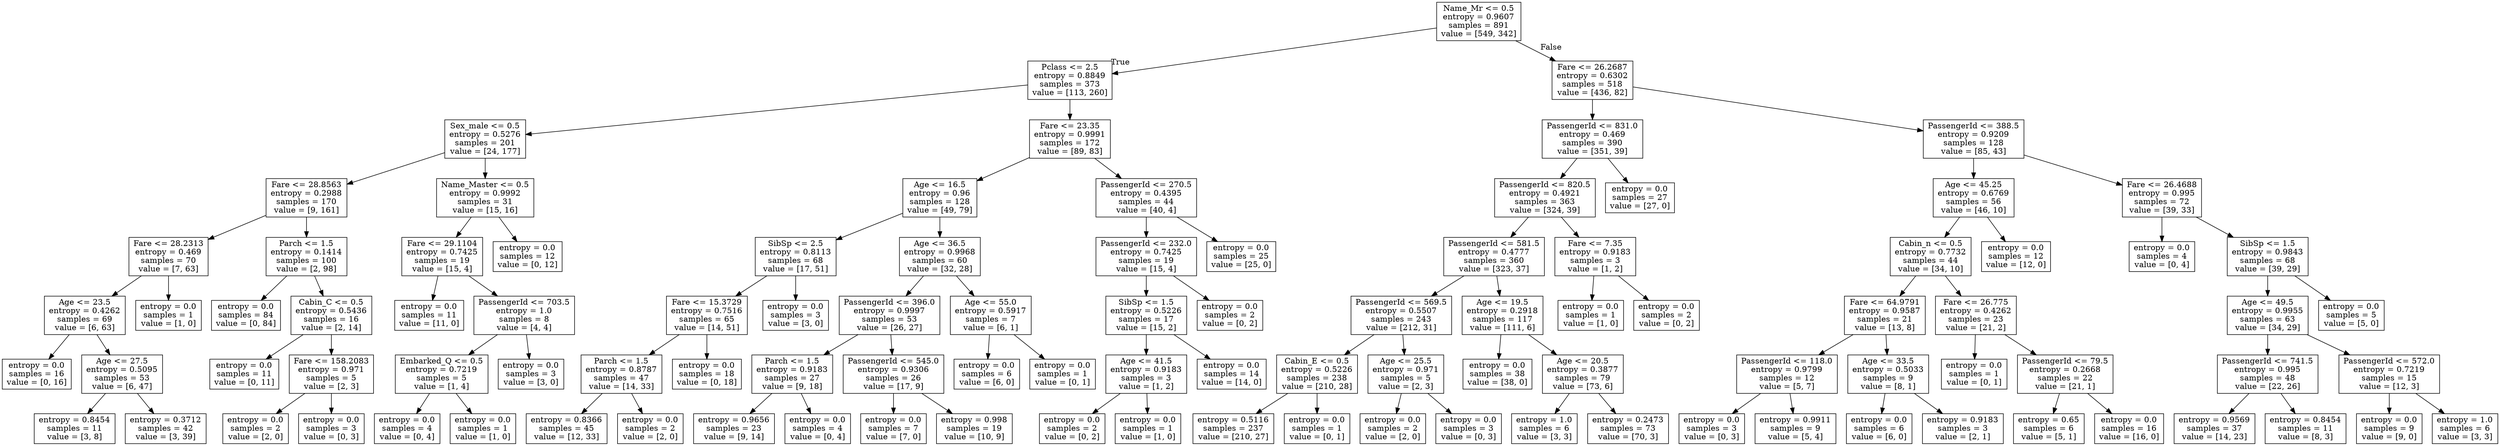digraph Tree {
node [shape=box] ;
0 [label="Name_Mr <= 0.5\nentropy = 0.9607\nsamples = 891\nvalue = [549, 342]"] ;
1 [label="Pclass <= 2.5\nentropy = 0.8849\nsamples = 373\nvalue = [113, 260]"] ;
0 -> 1 [labeldistance=2.5, labelangle=45, headlabel="True"] ;
2 [label="Sex_male <= 0.5\nentropy = 0.5276\nsamples = 201\nvalue = [24, 177]"] ;
1 -> 2 ;
3 [label="Fare <= 28.8563\nentropy = 0.2988\nsamples = 170\nvalue = [9, 161]"] ;
2 -> 3 ;
4 [label="Fare <= 28.2313\nentropy = 0.469\nsamples = 70\nvalue = [7, 63]"] ;
3 -> 4 ;
5 [label="Age <= 23.5\nentropy = 0.4262\nsamples = 69\nvalue = [6, 63]"] ;
4 -> 5 ;
6 [label="entropy = 0.0\nsamples = 16\nvalue = [0, 16]"] ;
5 -> 6 ;
7 [label="Age <= 27.5\nentropy = 0.5095\nsamples = 53\nvalue = [6, 47]"] ;
5 -> 7 ;
8 [label="entropy = 0.8454\nsamples = 11\nvalue = [3, 8]"] ;
7 -> 8 ;
9 [label="entropy = 0.3712\nsamples = 42\nvalue = [3, 39]"] ;
7 -> 9 ;
10 [label="entropy = 0.0\nsamples = 1\nvalue = [1, 0]"] ;
4 -> 10 ;
11 [label="Parch <= 1.5\nentropy = 0.1414\nsamples = 100\nvalue = [2, 98]"] ;
3 -> 11 ;
12 [label="entropy = 0.0\nsamples = 84\nvalue = [0, 84]"] ;
11 -> 12 ;
13 [label="Cabin_C <= 0.5\nentropy = 0.5436\nsamples = 16\nvalue = [2, 14]"] ;
11 -> 13 ;
14 [label="entropy = 0.0\nsamples = 11\nvalue = [0, 11]"] ;
13 -> 14 ;
15 [label="Fare <= 158.2083\nentropy = 0.971\nsamples = 5\nvalue = [2, 3]"] ;
13 -> 15 ;
16 [label="entropy = 0.0\nsamples = 2\nvalue = [2, 0]"] ;
15 -> 16 ;
17 [label="entropy = 0.0\nsamples = 3\nvalue = [0, 3]"] ;
15 -> 17 ;
18 [label="Name_Master <= 0.5\nentropy = 0.9992\nsamples = 31\nvalue = [15, 16]"] ;
2 -> 18 ;
19 [label="Fare <= 29.1104\nentropy = 0.7425\nsamples = 19\nvalue = [15, 4]"] ;
18 -> 19 ;
20 [label="entropy = 0.0\nsamples = 11\nvalue = [11, 0]"] ;
19 -> 20 ;
21 [label="PassengerId <= 703.5\nentropy = 1.0\nsamples = 8\nvalue = [4, 4]"] ;
19 -> 21 ;
22 [label="Embarked_Q <= 0.5\nentropy = 0.7219\nsamples = 5\nvalue = [1, 4]"] ;
21 -> 22 ;
23 [label="entropy = 0.0\nsamples = 4\nvalue = [0, 4]"] ;
22 -> 23 ;
24 [label="entropy = 0.0\nsamples = 1\nvalue = [1, 0]"] ;
22 -> 24 ;
25 [label="entropy = 0.0\nsamples = 3\nvalue = [3, 0]"] ;
21 -> 25 ;
26 [label="entropy = 0.0\nsamples = 12\nvalue = [0, 12]"] ;
18 -> 26 ;
27 [label="Fare <= 23.35\nentropy = 0.9991\nsamples = 172\nvalue = [89, 83]"] ;
1 -> 27 ;
28 [label="Age <= 16.5\nentropy = 0.96\nsamples = 128\nvalue = [49, 79]"] ;
27 -> 28 ;
29 [label="SibSp <= 2.5\nentropy = 0.8113\nsamples = 68\nvalue = [17, 51]"] ;
28 -> 29 ;
30 [label="Fare <= 15.3729\nentropy = 0.7516\nsamples = 65\nvalue = [14, 51]"] ;
29 -> 30 ;
31 [label="Parch <= 1.5\nentropy = 0.8787\nsamples = 47\nvalue = [14, 33]"] ;
30 -> 31 ;
32 [label="entropy = 0.8366\nsamples = 45\nvalue = [12, 33]"] ;
31 -> 32 ;
33 [label="entropy = 0.0\nsamples = 2\nvalue = [2, 0]"] ;
31 -> 33 ;
34 [label="entropy = 0.0\nsamples = 18\nvalue = [0, 18]"] ;
30 -> 34 ;
35 [label="entropy = 0.0\nsamples = 3\nvalue = [3, 0]"] ;
29 -> 35 ;
36 [label="Age <= 36.5\nentropy = 0.9968\nsamples = 60\nvalue = [32, 28]"] ;
28 -> 36 ;
37 [label="PassengerId <= 396.0\nentropy = 0.9997\nsamples = 53\nvalue = [26, 27]"] ;
36 -> 37 ;
38 [label="Parch <= 1.5\nentropy = 0.9183\nsamples = 27\nvalue = [9, 18]"] ;
37 -> 38 ;
39 [label="entropy = 0.9656\nsamples = 23\nvalue = [9, 14]"] ;
38 -> 39 ;
40 [label="entropy = 0.0\nsamples = 4\nvalue = [0, 4]"] ;
38 -> 40 ;
41 [label="PassengerId <= 545.0\nentropy = 0.9306\nsamples = 26\nvalue = [17, 9]"] ;
37 -> 41 ;
42 [label="entropy = 0.0\nsamples = 7\nvalue = [7, 0]"] ;
41 -> 42 ;
43 [label="entropy = 0.998\nsamples = 19\nvalue = [10, 9]"] ;
41 -> 43 ;
44 [label="Age <= 55.0\nentropy = 0.5917\nsamples = 7\nvalue = [6, 1]"] ;
36 -> 44 ;
45 [label="entropy = 0.0\nsamples = 6\nvalue = [6, 0]"] ;
44 -> 45 ;
46 [label="entropy = 0.0\nsamples = 1\nvalue = [0, 1]"] ;
44 -> 46 ;
47 [label="PassengerId <= 270.5\nentropy = 0.4395\nsamples = 44\nvalue = [40, 4]"] ;
27 -> 47 ;
48 [label="PassengerId <= 232.0\nentropy = 0.7425\nsamples = 19\nvalue = [15, 4]"] ;
47 -> 48 ;
49 [label="SibSp <= 1.5\nentropy = 0.5226\nsamples = 17\nvalue = [15, 2]"] ;
48 -> 49 ;
50 [label="Age <= 41.5\nentropy = 0.9183\nsamples = 3\nvalue = [1, 2]"] ;
49 -> 50 ;
51 [label="entropy = 0.0\nsamples = 2\nvalue = [0, 2]"] ;
50 -> 51 ;
52 [label="entropy = 0.0\nsamples = 1\nvalue = [1, 0]"] ;
50 -> 52 ;
53 [label="entropy = 0.0\nsamples = 14\nvalue = [14, 0]"] ;
49 -> 53 ;
54 [label="entropy = 0.0\nsamples = 2\nvalue = [0, 2]"] ;
48 -> 54 ;
55 [label="entropy = 0.0\nsamples = 25\nvalue = [25, 0]"] ;
47 -> 55 ;
56 [label="Fare <= 26.2687\nentropy = 0.6302\nsamples = 518\nvalue = [436, 82]"] ;
0 -> 56 [labeldistance=2.5, labelangle=-45, headlabel="False"] ;
57 [label="PassengerId <= 831.0\nentropy = 0.469\nsamples = 390\nvalue = [351, 39]"] ;
56 -> 57 ;
58 [label="PassengerId <= 820.5\nentropy = 0.4921\nsamples = 363\nvalue = [324, 39]"] ;
57 -> 58 ;
59 [label="PassengerId <= 581.5\nentropy = 0.4777\nsamples = 360\nvalue = [323, 37]"] ;
58 -> 59 ;
60 [label="PassengerId <= 569.5\nentropy = 0.5507\nsamples = 243\nvalue = [212, 31]"] ;
59 -> 60 ;
61 [label="Cabin_E <= 0.5\nentropy = 0.5226\nsamples = 238\nvalue = [210, 28]"] ;
60 -> 61 ;
62 [label="entropy = 0.5116\nsamples = 237\nvalue = [210, 27]"] ;
61 -> 62 ;
63 [label="entropy = 0.0\nsamples = 1\nvalue = [0, 1]"] ;
61 -> 63 ;
64 [label="Age <= 25.5\nentropy = 0.971\nsamples = 5\nvalue = [2, 3]"] ;
60 -> 64 ;
65 [label="entropy = 0.0\nsamples = 2\nvalue = [2, 0]"] ;
64 -> 65 ;
66 [label="entropy = 0.0\nsamples = 3\nvalue = [0, 3]"] ;
64 -> 66 ;
67 [label="Age <= 19.5\nentropy = 0.2918\nsamples = 117\nvalue = [111, 6]"] ;
59 -> 67 ;
68 [label="entropy = 0.0\nsamples = 38\nvalue = [38, 0]"] ;
67 -> 68 ;
69 [label="Age <= 20.5\nentropy = 0.3877\nsamples = 79\nvalue = [73, 6]"] ;
67 -> 69 ;
70 [label="entropy = 1.0\nsamples = 6\nvalue = [3, 3]"] ;
69 -> 70 ;
71 [label="entropy = 0.2473\nsamples = 73\nvalue = [70, 3]"] ;
69 -> 71 ;
72 [label="Fare <= 7.35\nentropy = 0.9183\nsamples = 3\nvalue = [1, 2]"] ;
58 -> 72 ;
73 [label="entropy = 0.0\nsamples = 1\nvalue = [1, 0]"] ;
72 -> 73 ;
74 [label="entropy = 0.0\nsamples = 2\nvalue = [0, 2]"] ;
72 -> 74 ;
75 [label="entropy = 0.0\nsamples = 27\nvalue = [27, 0]"] ;
57 -> 75 ;
76 [label="PassengerId <= 388.5\nentropy = 0.9209\nsamples = 128\nvalue = [85, 43]"] ;
56 -> 76 ;
77 [label="Age <= 45.25\nentropy = 0.6769\nsamples = 56\nvalue = [46, 10]"] ;
76 -> 77 ;
78 [label="Cabin_n <= 0.5\nentropy = 0.7732\nsamples = 44\nvalue = [34, 10]"] ;
77 -> 78 ;
79 [label="Fare <= 64.9791\nentropy = 0.9587\nsamples = 21\nvalue = [13, 8]"] ;
78 -> 79 ;
80 [label="PassengerId <= 118.0\nentropy = 0.9799\nsamples = 12\nvalue = [5, 7]"] ;
79 -> 80 ;
81 [label="entropy = 0.0\nsamples = 3\nvalue = [0, 3]"] ;
80 -> 81 ;
82 [label="entropy = 0.9911\nsamples = 9\nvalue = [5, 4]"] ;
80 -> 82 ;
83 [label="Age <= 33.5\nentropy = 0.5033\nsamples = 9\nvalue = [8, 1]"] ;
79 -> 83 ;
84 [label="entropy = 0.0\nsamples = 6\nvalue = [6, 0]"] ;
83 -> 84 ;
85 [label="entropy = 0.9183\nsamples = 3\nvalue = [2, 1]"] ;
83 -> 85 ;
86 [label="Fare <= 26.775\nentropy = 0.4262\nsamples = 23\nvalue = [21, 2]"] ;
78 -> 86 ;
87 [label="entropy = 0.0\nsamples = 1\nvalue = [0, 1]"] ;
86 -> 87 ;
88 [label="PassengerId <= 79.5\nentropy = 0.2668\nsamples = 22\nvalue = [21, 1]"] ;
86 -> 88 ;
89 [label="entropy = 0.65\nsamples = 6\nvalue = [5, 1]"] ;
88 -> 89 ;
90 [label="entropy = 0.0\nsamples = 16\nvalue = [16, 0]"] ;
88 -> 90 ;
91 [label="entropy = 0.0\nsamples = 12\nvalue = [12, 0]"] ;
77 -> 91 ;
92 [label="Fare <= 26.4688\nentropy = 0.995\nsamples = 72\nvalue = [39, 33]"] ;
76 -> 92 ;
93 [label="entropy = 0.0\nsamples = 4\nvalue = [0, 4]"] ;
92 -> 93 ;
94 [label="SibSp <= 1.5\nentropy = 0.9843\nsamples = 68\nvalue = [39, 29]"] ;
92 -> 94 ;
95 [label="Age <= 49.5\nentropy = 0.9955\nsamples = 63\nvalue = [34, 29]"] ;
94 -> 95 ;
96 [label="PassengerId <= 741.5\nentropy = 0.995\nsamples = 48\nvalue = [22, 26]"] ;
95 -> 96 ;
97 [label="entropy = 0.9569\nsamples = 37\nvalue = [14, 23]"] ;
96 -> 97 ;
98 [label="entropy = 0.8454\nsamples = 11\nvalue = [8, 3]"] ;
96 -> 98 ;
99 [label="PassengerId <= 572.0\nentropy = 0.7219\nsamples = 15\nvalue = [12, 3]"] ;
95 -> 99 ;
100 [label="entropy = 0.0\nsamples = 9\nvalue = [9, 0]"] ;
99 -> 100 ;
101 [label="entropy = 1.0\nsamples = 6\nvalue = [3, 3]"] ;
99 -> 101 ;
102 [label="entropy = 0.0\nsamples = 5\nvalue = [5, 0]"] ;
94 -> 102 ;
}